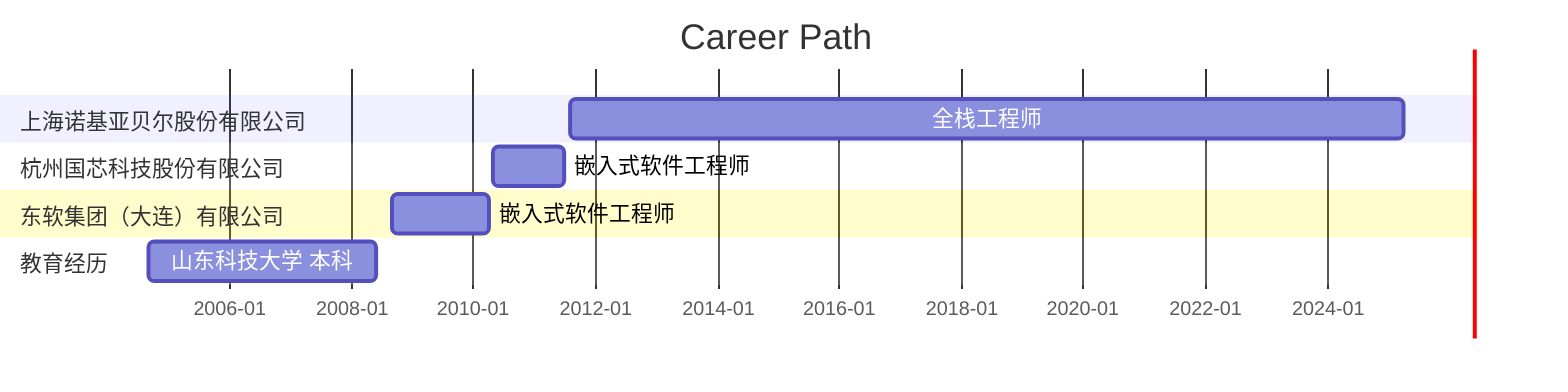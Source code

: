 gantt
    title Career Path
    dateFormat  YYYY-MM
    axisFormat  %Y-%m

    section 上海诺基亚贝尔股份有限公司
    全栈工程师          :Nokia, 2011-08, 2025-04

    section 杭州国芯科技股份有限公司
    嵌入式软件工程师    :NathonalChip, 2010-05, 2011-07

    section 东软集团（大连）有限公司
    嵌入式软件工程师    :Neusoft, 2008-09, 2010-04

    section 教育经历
    山东科技大学 本科    :edu, 2004-09, 2008-06